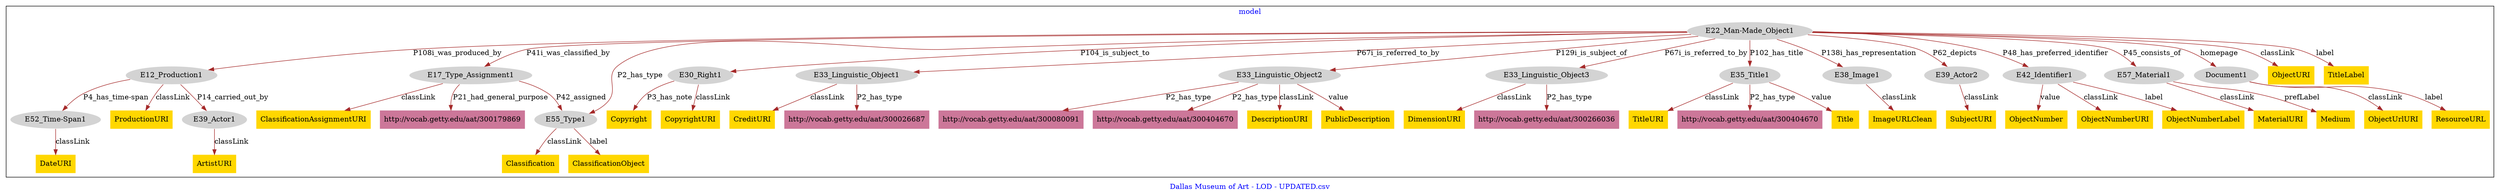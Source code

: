 digraph n0 {
fontcolor="blue"
remincross="true"
label="Dallas Museum of Art - LOD - UPDATED.csv"
subgraph cluster {
label="model"
n2[style="filled",color="white",fillcolor="lightgray",label="E12_Production1"];
n3[style="filled",color="white",fillcolor="lightgray",label="E39_Actor1"];
n4[style="filled",color="white",fillcolor="lightgray",label="E52_Time-Span1"];
n5[style="filled",color="white",fillcolor="lightgray",label="E17_Type_Assignment1"];
n6[style="filled",color="white",fillcolor="lightgray",label="E55_Type1"];
n7[style="filled",color="white",fillcolor="lightgray",label="E22_Man-Made_Object1"];
n8[style="filled",color="white",fillcolor="lightgray",label="E30_Right1"];
n9[style="filled",color="white",fillcolor="lightgray",label="E33_Linguistic_Object1"];
n10[style="filled",color="white",fillcolor="lightgray",label="E33_Linguistic_Object2"];
n11[style="filled",color="white",fillcolor="lightgray",label="E33_Linguistic_Object3"];
n12[style="filled",color="white",fillcolor="lightgray",label="E35_Title1"];
n13[style="filled",color="white",fillcolor="lightgray",label="E38_Image1"];
n14[style="filled",color="white",fillcolor="lightgray",label="E39_Actor2"];
n15[style="filled",color="white",fillcolor="lightgray",label="E42_Identifier1"];
n16[style="filled",color="white",fillcolor="lightgray",label="E57_Material1"];
n17[style="filled",color="white",fillcolor="lightgray",label="Document1"];
n18[shape="plaintext",style="filled",fillcolor="gold",label="ObjectNumberLabel"];
n19[shape="plaintext",style="filled",fillcolor="gold",label="ObjectUrlURI"];
n20[shape="plaintext",style="filled",fillcolor="gold",label="CreditURI"];
n21[shape="plaintext",style="filled",fillcolor="gold",label="Title"];
n22[shape="plaintext",style="filled",fillcolor="gold",label="DescriptionURI"];
n23[shape="plaintext",style="filled",fillcolor="gold",label="ObjectURI"];
n24[shape="plaintext",style="filled",fillcolor="gold",label="Copyright"];
n25[shape="plaintext",style="filled",fillcolor="gold",label="TitleLabel"];
n26[shape="plaintext",style="filled",fillcolor="gold",label="MaterialURI"];
n27[shape="plaintext",style="filled",fillcolor="gold",label="ArtistURI"];
n28[shape="plaintext",style="filled",fillcolor="gold",label="ImageURLClean"];
n29[shape="plaintext",style="filled",fillcolor="gold",label="DateURI"];
n30[shape="plaintext",style="filled",fillcolor="gold",label="Classification"];
n31[shape="plaintext",style="filled",fillcolor="gold",label="SubjectURI"];
n32[shape="plaintext",style="filled",fillcolor="gold",label="Medium"];
n33[shape="plaintext",style="filled",fillcolor="gold",label="CopyrightURI"];
n34[shape="plaintext",style="filled",fillcolor="gold",label="PublicDescription"];
n35[shape="plaintext",style="filled",fillcolor="gold",label="ResourceURL"];
n36[shape="plaintext",style="filled",fillcolor="gold",label="ObjectNumber"];
n37[shape="plaintext",style="filled",fillcolor="gold",label="ClassificationObject"];
n38[shape="plaintext",style="filled",fillcolor="gold",label="TitleURI"];
n39[shape="plaintext",style="filled",fillcolor="gold",label="DimensionURI"];
n40[shape="plaintext",style="filled",fillcolor="gold",label="ObjectNumberURI"];
n41[shape="plaintext",style="filled",fillcolor="gold",label="ProductionURI"];
n42[shape="plaintext",style="filled",fillcolor="gold",label="ClassificationAssignmentURI"];
n43[shape="plaintext",style="filled",fillcolor="#CC7799",label="http://vocab.getty.edu/aat/300404670"];
n44[shape="plaintext",style="filled",fillcolor="#CC7799",label="http://vocab.getty.edu/aat/300080091"];
n45[shape="plaintext",style="filled",fillcolor="#CC7799",label="http://vocab.getty.edu/aat/300026687"];
n46[shape="plaintext",style="filled",fillcolor="#CC7799",label="http://vocab.getty.edu/aat/300404670"];
n47[shape="plaintext",style="filled",fillcolor="#CC7799",label="http://vocab.getty.edu/aat/300266036"];
n48[shape="plaintext",style="filled",fillcolor="#CC7799",label="http://vocab.getty.edu/aat/300179869"];
}
n2 -> n3[color="brown",fontcolor="black",label="P14_carried_out_by"]
n2 -> n4[color="brown",fontcolor="black",label="P4_has_time-span"]
n5 -> n6[color="brown",fontcolor="black",label="P42_assigned"]
n7 -> n2[color="brown",fontcolor="black",label="P108i_was_produced_by"]
n7 -> n5[color="brown",fontcolor="black",label="P41i_was_classified_by"]
n7 -> n8[color="brown",fontcolor="black",label="P104_is_subject_to"]
n7 -> n9[color="brown",fontcolor="black",label="P67i_is_referred_to_by"]
n7 -> n10[color="brown",fontcolor="black",label="P129i_is_subject_of"]
n7 -> n11[color="brown",fontcolor="black",label="P67i_is_referred_to_by"]
n7 -> n12[color="brown",fontcolor="black",label="P102_has_title"]
n7 -> n13[color="brown",fontcolor="black",label="P138i_has_representation"]
n7 -> n14[color="brown",fontcolor="black",label="P62_depicts"]
n7 -> n15[color="brown",fontcolor="black",label="P48_has_preferred_identifier"]
n7 -> n16[color="brown",fontcolor="black",label="P45_consists_of"]
n7 -> n17[color="brown",fontcolor="black",label="homepage"]
n15 -> n18[color="brown",fontcolor="black",label="label"]
n17 -> n19[color="brown",fontcolor="black",label="classLink"]
n9 -> n20[color="brown",fontcolor="black",label="classLink"]
n12 -> n21[color="brown",fontcolor="black",label="value"]
n10 -> n22[color="brown",fontcolor="black",label="classLink"]
n7 -> n23[color="brown",fontcolor="black",label="classLink"]
n8 -> n24[color="brown",fontcolor="black",label="P3_has_note"]
n7 -> n25[color="brown",fontcolor="black",label="label"]
n16 -> n26[color="brown",fontcolor="black",label="classLink"]
n3 -> n27[color="brown",fontcolor="black",label="classLink"]
n13 -> n28[color="brown",fontcolor="black",label="classLink"]
n4 -> n29[color="brown",fontcolor="black",label="classLink"]
n6 -> n30[color="brown",fontcolor="black",label="classLink"]
n14 -> n31[color="brown",fontcolor="black",label="classLink"]
n16 -> n32[color="brown",fontcolor="black",label="prefLabel"]
n8 -> n33[color="brown",fontcolor="black",label="classLink"]
n10 -> n34[color="brown",fontcolor="black",label="value"]
n17 -> n35[color="brown",fontcolor="black",label="label"]
n15 -> n36[color="brown",fontcolor="black",label="value"]
n6 -> n37[color="brown",fontcolor="black",label="label"]
n12 -> n38[color="brown",fontcolor="black",label="classLink"]
n11 -> n39[color="brown",fontcolor="black",label="classLink"]
n15 -> n40[color="brown",fontcolor="black",label="classLink"]
n2 -> n41[color="brown",fontcolor="black",label="classLink"]
n5 -> n42[color="brown",fontcolor="black",label="classLink"]
n12 -> n43[color="brown",fontcolor="black",label="P2_has_type"]
n10 -> n44[color="brown",fontcolor="black",label="P2_has_type"]
n7 -> n6[color="brown",fontcolor="black",label="P2_has_type"]
n9 -> n45[color="brown",fontcolor="black",label="P2_has_type"]
n10 -> n46[color="brown",fontcolor="black",label="P2_has_type"]
n11 -> n47[color="brown",fontcolor="black",label="P2_has_type"]
n5 -> n48[color="brown",fontcolor="black",label="P21_had_general_purpose"]
}
